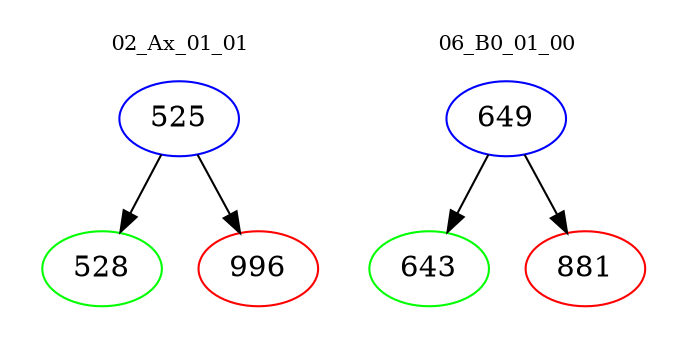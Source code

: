 digraph{
subgraph cluster_0 {
color = white
label = "02_Ax_01_01";
fontsize=10;
T0_525 [label="525", color="blue"]
T0_525 -> T0_528 [color="black"]
T0_528 [label="528", color="green"]
T0_525 -> T0_996 [color="black"]
T0_996 [label="996", color="red"]
}
subgraph cluster_1 {
color = white
label = "06_B0_01_00";
fontsize=10;
T1_649 [label="649", color="blue"]
T1_649 -> T1_643 [color="black"]
T1_643 [label="643", color="green"]
T1_649 -> T1_881 [color="black"]
T1_881 [label="881", color="red"]
}
}
